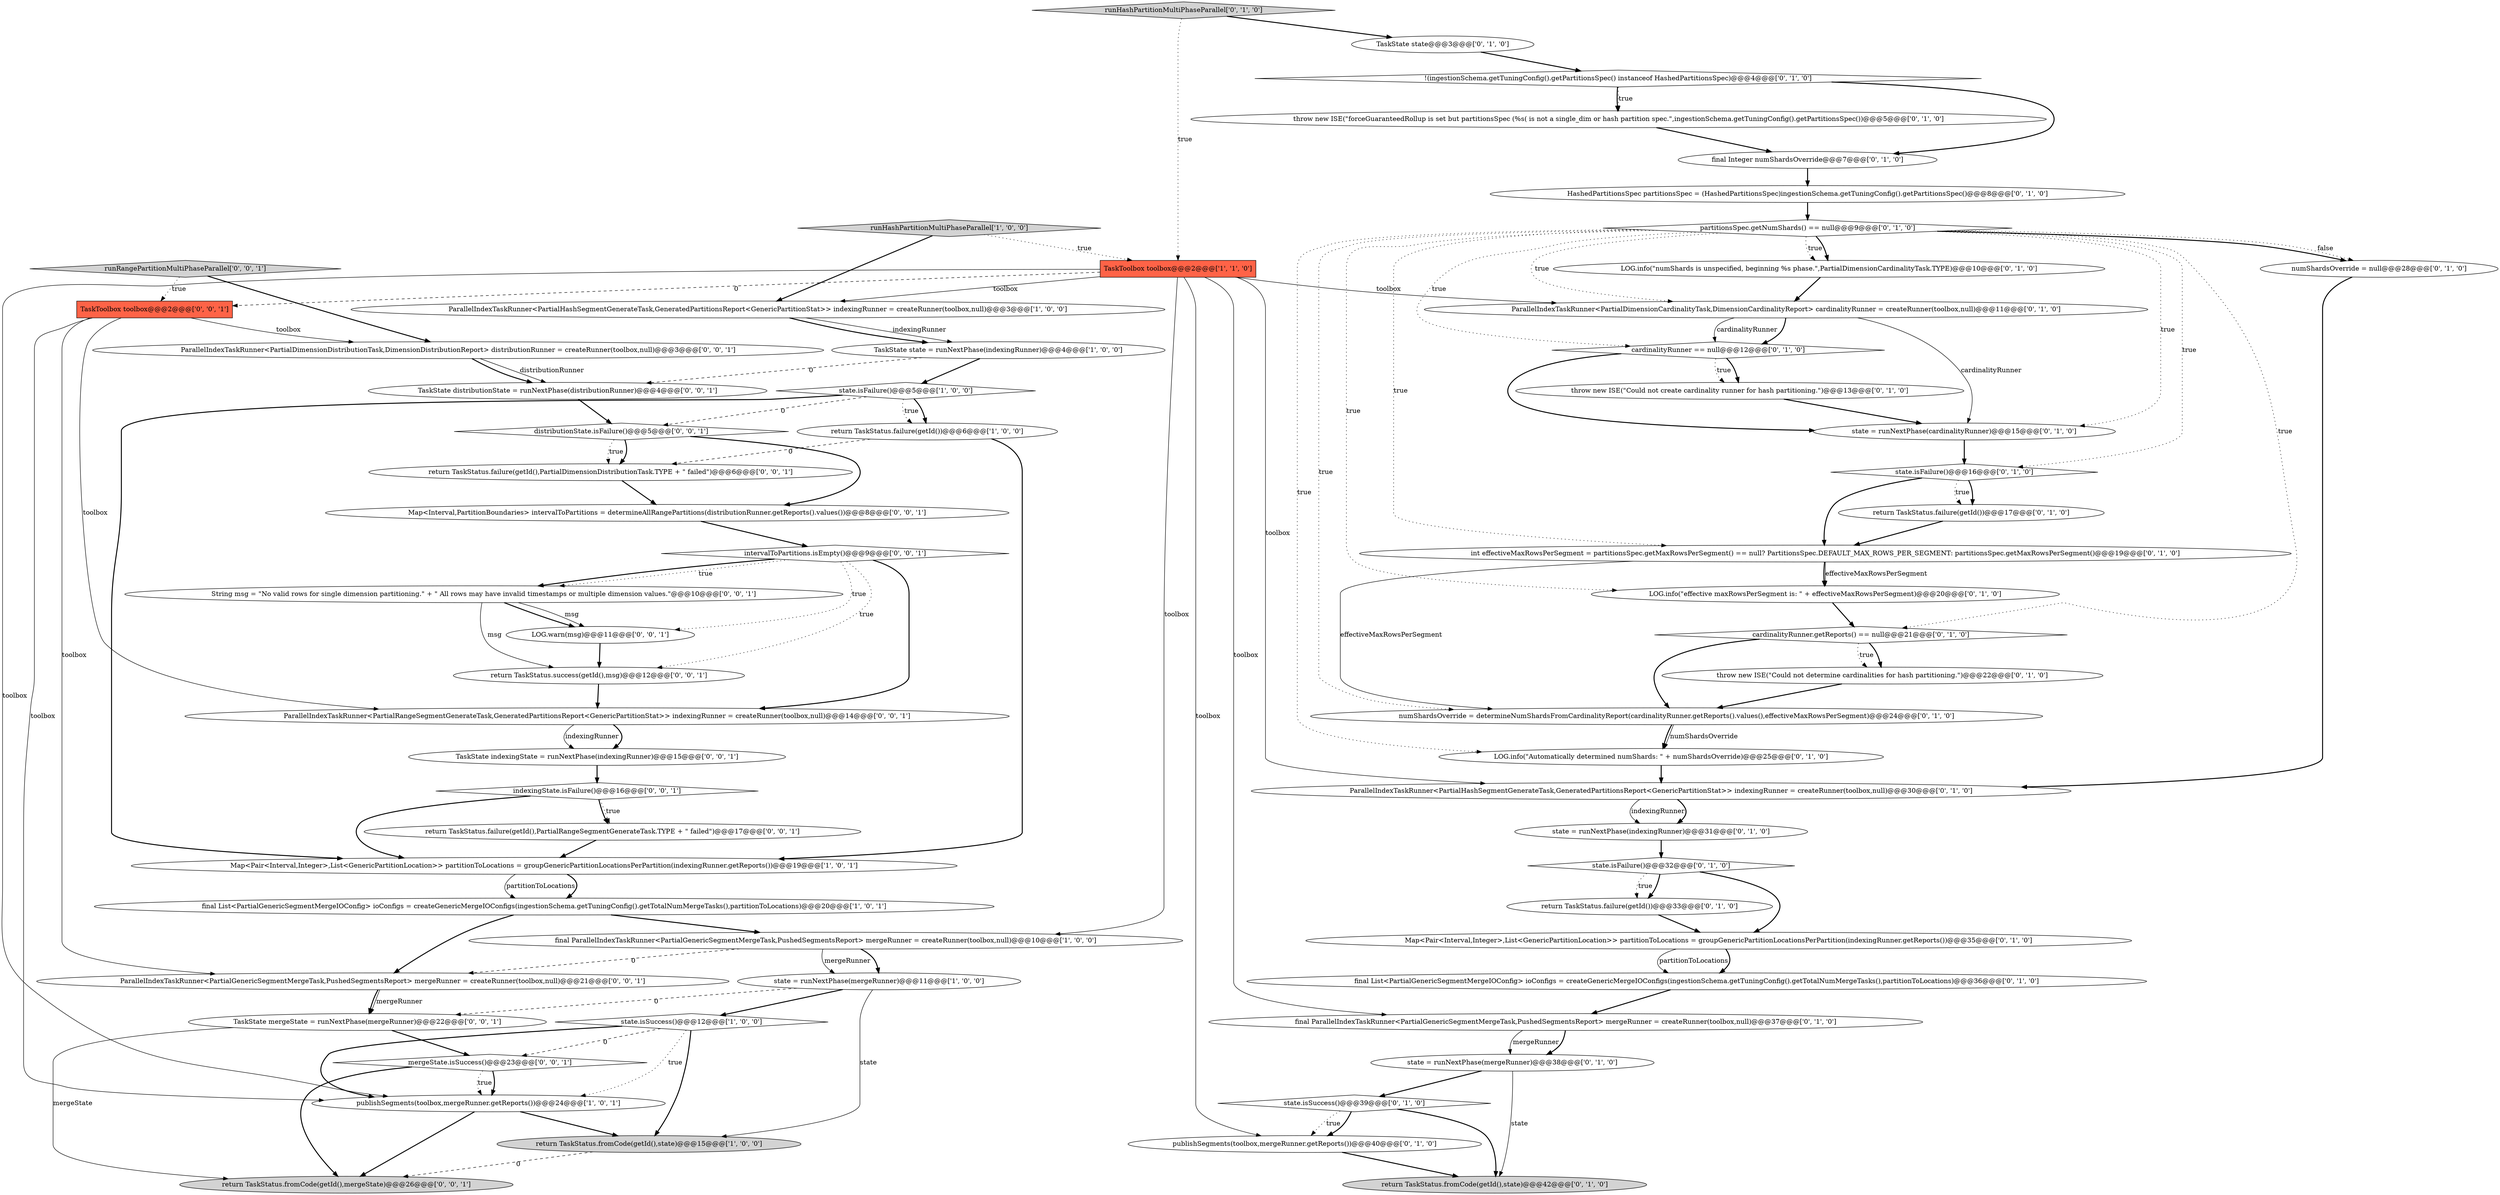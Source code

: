 digraph {
16 [style = filled, label = "numShardsOverride = determineNumShardsFromCardinalityReport(cardinalityRunner.getReports().values(),effectiveMaxRowsPerSegment)@@@24@@@['0', '1', '0']", fillcolor = white, shape = ellipse image = "AAA1AAABBB2BBB"];
54 [style = filled, label = "ParallelIndexTaskRunner<PartialGenericSegmentMergeTask,PushedSegmentsReport> mergeRunner = createRunner(toolbox,null)@@@21@@@['0', '0', '1']", fillcolor = white, shape = ellipse image = "AAA0AAABBB3BBB"];
14 [style = filled, label = "return TaskStatus.failure(getId())@@@17@@@['0', '1', '0']", fillcolor = white, shape = ellipse image = "AAA0AAABBB2BBB"];
3 [style = filled, label = "runHashPartitionMultiPhaseParallel['1', '0', '0']", fillcolor = lightgray, shape = diamond image = "AAA0AAABBB1BBB"];
26 [style = filled, label = "Map<Pair<Interval,Integer>,List<GenericPartitionLocation>> partitionToLocations = groupGenericPartitionLocationsPerPartition(indexingRunner.getReports())@@@35@@@['0', '1', '0']", fillcolor = white, shape = ellipse image = "AAA0AAABBB2BBB"];
49 [style = filled, label = "TaskState indexingState = runNextPhase(indexingRunner)@@@15@@@['0', '0', '1']", fillcolor = white, shape = ellipse image = "AAA0AAABBB3BBB"];
62 [style = filled, label = "TaskState mergeState = runNextPhase(mergeRunner)@@@22@@@['0', '0', '1']", fillcolor = white, shape = ellipse image = "AAA0AAABBB3BBB"];
0 [style = filled, label = "state.isFailure()@@@5@@@['1', '0', '0']", fillcolor = white, shape = diamond image = "AAA0AAABBB1BBB"];
53 [style = filled, label = "distributionState.isFailure()@@@5@@@['0', '0', '1']", fillcolor = white, shape = diamond image = "AAA0AAABBB3BBB"];
10 [style = filled, label = "publishSegments(toolbox,mergeRunner.getReports())@@@24@@@['1', '0', '1']", fillcolor = white, shape = ellipse image = "AAA0AAABBB1BBB"];
8 [style = filled, label = "Map<Pair<Interval,Integer>,List<GenericPartitionLocation>> partitionToLocations = groupGenericPartitionLocationsPerPartition(indexingRunner.getReports())@@@19@@@['1', '0', '1']", fillcolor = white, shape = ellipse image = "AAA0AAABBB1BBB"];
17 [style = filled, label = "ParallelIndexTaskRunner<PartialHashSegmentGenerateTask,GeneratedPartitionsReport<GenericPartitionStat>> indexingRunner = createRunner(toolbox,null)@@@30@@@['0', '1', '0']", fillcolor = white, shape = ellipse image = "AAA1AAABBB2BBB"];
40 [style = filled, label = "throw new ISE(\"Could not create cardinality runner for hash partitioning.\")@@@13@@@['0', '1', '0']", fillcolor = white, shape = ellipse image = "AAA1AAABBB2BBB"];
35 [style = filled, label = "state = runNextPhase(mergeRunner)@@@38@@@['0', '1', '0']", fillcolor = white, shape = ellipse image = "AAA0AAABBB2BBB"];
22 [style = filled, label = "state = runNextPhase(cardinalityRunner)@@@15@@@['0', '1', '0']", fillcolor = white, shape = ellipse image = "AAA1AAABBB2BBB"];
4 [style = filled, label = "ParallelIndexTaskRunner<PartialHashSegmentGenerateTask,GeneratedPartitionsReport<GenericPartitionStat>> indexingRunner = createRunner(toolbox,null)@@@3@@@['1', '0', '0']", fillcolor = white, shape = ellipse image = "AAA0AAABBB1BBB"];
48 [style = filled, label = "intervalToPartitions.isEmpty()@@@9@@@['0', '0', '1']", fillcolor = white, shape = diamond image = "AAA0AAABBB3BBB"];
9 [style = filled, label = "state.isSuccess()@@@12@@@['1', '0', '0']", fillcolor = white, shape = diamond image = "AAA0AAABBB1BBB"];
24 [style = filled, label = "state.isSuccess()@@@39@@@['0', '1', '0']", fillcolor = white, shape = diamond image = "AAA0AAABBB2BBB"];
11 [style = filled, label = "return TaskStatus.failure(getId())@@@6@@@['1', '0', '0']", fillcolor = white, shape = ellipse image = "AAA0AAABBB1BBB"];
52 [style = filled, label = "TaskState distributionState = runNextPhase(distributionRunner)@@@4@@@['0', '0', '1']", fillcolor = white, shape = ellipse image = "AAA0AAABBB3BBB"];
6 [style = filled, label = "final List<PartialGenericSegmentMergeIOConfig> ioConfigs = createGenericMergeIOConfigs(ingestionSchema.getTuningConfig().getTotalNumMergeTasks(),partitionToLocations)@@@20@@@['1', '0', '1']", fillcolor = white, shape = ellipse image = "AAA0AAABBB1BBB"];
46 [style = filled, label = "mergeState.isSuccess()@@@23@@@['0', '0', '1']", fillcolor = white, shape = diamond image = "AAA0AAABBB3BBB"];
59 [style = filled, label = "return TaskStatus.fromCode(getId(),mergeState)@@@26@@@['0', '0', '1']", fillcolor = lightgray, shape = ellipse image = "AAA0AAABBB3BBB"];
44 [style = filled, label = "ParallelIndexTaskRunner<PartialDimensionCardinalityTask,DimensionCardinalityReport> cardinalityRunner = createRunner(toolbox,null)@@@11@@@['0', '1', '0']", fillcolor = white, shape = ellipse image = "AAA1AAABBB2BBB"];
20 [style = filled, label = "LOG.info(\"Automatically determined numShards: \" + numShardsOverride)@@@25@@@['0', '1', '0']", fillcolor = white, shape = ellipse image = "AAA1AAABBB2BBB"];
39 [style = filled, label = "runHashPartitionMultiPhaseParallel['0', '1', '0']", fillcolor = lightgray, shape = diamond image = "AAA0AAABBB2BBB"];
1 [style = filled, label = "return TaskStatus.fromCode(getId(),state)@@@15@@@['1', '0', '0']", fillcolor = lightgray, shape = ellipse image = "AAA0AAABBB1BBB"];
37 [style = filled, label = "cardinalityRunner == null@@@12@@@['0', '1', '0']", fillcolor = white, shape = diamond image = "AAA1AAABBB2BBB"];
32 [style = filled, label = "final ParallelIndexTaskRunner<PartialGenericSegmentMergeTask,PushedSegmentsReport> mergeRunner = createRunner(toolbox,null)@@@37@@@['0', '1', '0']", fillcolor = white, shape = ellipse image = "AAA0AAABBB2BBB"];
29 [style = filled, label = "return TaskStatus.fromCode(getId(),state)@@@42@@@['0', '1', '0']", fillcolor = lightgray, shape = ellipse image = "AAA0AAABBB2BBB"];
31 [style = filled, label = "HashedPartitionsSpec partitionsSpec = (HashedPartitionsSpec)ingestionSchema.getTuningConfig().getPartitionsSpec()@@@8@@@['0', '1', '0']", fillcolor = white, shape = ellipse image = "AAA1AAABBB2BBB"];
38 [style = filled, label = "!(ingestionSchema.getTuningConfig().getPartitionsSpec() instanceof HashedPartitionsSpec)@@@4@@@['0', '1', '0']", fillcolor = white, shape = diamond image = "AAA0AAABBB2BBB"];
51 [style = filled, label = "indexingState.isFailure()@@@16@@@['0', '0', '1']", fillcolor = white, shape = diamond image = "AAA0AAABBB3BBB"];
25 [style = filled, label = "state = runNextPhase(indexingRunner)@@@31@@@['0', '1', '0']", fillcolor = white, shape = ellipse image = "AAA1AAABBB2BBB"];
58 [style = filled, label = "ParallelIndexTaskRunner<PartialRangeSegmentGenerateTask,GeneratedPartitionsReport<GenericPartitionStat>> indexingRunner = createRunner(toolbox,null)@@@14@@@['0', '0', '1']", fillcolor = white, shape = ellipse image = "AAA0AAABBB3BBB"];
5 [style = filled, label = "TaskState state = runNextPhase(indexingRunner)@@@4@@@['1', '0', '0']", fillcolor = white, shape = ellipse image = "AAA0AAABBB1BBB"];
13 [style = filled, label = "return TaskStatus.failure(getId())@@@33@@@['0', '1', '0']", fillcolor = white, shape = ellipse image = "AAA1AAABBB2BBB"];
19 [style = filled, label = "state.isFailure()@@@32@@@['0', '1', '0']", fillcolor = white, shape = diamond image = "AAA1AAABBB2BBB"];
61 [style = filled, label = "runRangePartitionMultiPhaseParallel['0', '0', '1']", fillcolor = lightgray, shape = diamond image = "AAA0AAABBB3BBB"];
27 [style = filled, label = "LOG.info(\"effective maxRowsPerSegment is: \" + effectiveMaxRowsPerSegment)@@@20@@@['0', '1', '0']", fillcolor = white, shape = ellipse image = "AAA1AAABBB2BBB"];
34 [style = filled, label = "throw new ISE(\"forceGuaranteedRollup is set but partitionsSpec (%s( is not a single_dim or hash partition spec.\",ingestionSchema.getTuningConfig().getPartitionsSpec())@@@5@@@['0', '1', '0']", fillcolor = white, shape = ellipse image = "AAA1AAABBB2BBB"];
23 [style = filled, label = "LOG.info(\"numShards is unspecified, beginning %s phase.\",PartialDimensionCardinalityTask.TYPE)@@@10@@@['0', '1', '0']", fillcolor = white, shape = ellipse image = "AAA1AAABBB2BBB"];
41 [style = filled, label = "publishSegments(toolbox,mergeRunner.getReports())@@@40@@@['0', '1', '0']", fillcolor = white, shape = ellipse image = "AAA0AAABBB2BBB"];
50 [style = filled, label = "return TaskStatus.failure(getId(),PartialRangeSegmentGenerateTask.TYPE + \" failed\")@@@17@@@['0', '0', '1']", fillcolor = white, shape = ellipse image = "AAA0AAABBB3BBB"];
56 [style = filled, label = "LOG.warn(msg)@@@11@@@['0', '0', '1']", fillcolor = white, shape = ellipse image = "AAA0AAABBB3BBB"];
28 [style = filled, label = "state.isFailure()@@@16@@@['0', '1', '0']", fillcolor = white, shape = diamond image = "AAA0AAABBB2BBB"];
47 [style = filled, label = "TaskToolbox toolbox@@@2@@@['0', '0', '1']", fillcolor = tomato, shape = box image = "AAA0AAABBB3BBB"];
18 [style = filled, label = "numShardsOverride = null@@@28@@@['0', '1', '0']", fillcolor = white, shape = ellipse image = "AAA1AAABBB2BBB"];
43 [style = filled, label = "final Integer numShardsOverride@@@7@@@['0', '1', '0']", fillcolor = white, shape = ellipse image = "AAA1AAABBB2BBB"];
2 [style = filled, label = "state = runNextPhase(mergeRunner)@@@11@@@['1', '0', '0']", fillcolor = white, shape = ellipse image = "AAA0AAABBB1BBB"];
55 [style = filled, label = "Map<Interval,PartitionBoundaries> intervalToPartitions = determineAllRangePartitions(distributionRunner.getReports().values())@@@8@@@['0', '0', '1']", fillcolor = white, shape = ellipse image = "AAA0AAABBB3BBB"];
57 [style = filled, label = "return TaskStatus.failure(getId(),PartialDimensionDistributionTask.TYPE + \" failed\")@@@6@@@['0', '0', '1']", fillcolor = white, shape = ellipse image = "AAA0AAABBB3BBB"];
33 [style = filled, label = "int effectiveMaxRowsPerSegment = partitionsSpec.getMaxRowsPerSegment() == null? PartitionsSpec.DEFAULT_MAX_ROWS_PER_SEGMENT: partitionsSpec.getMaxRowsPerSegment()@@@19@@@['0', '1', '0']", fillcolor = white, shape = ellipse image = "AAA1AAABBB2BBB"];
60 [style = filled, label = "return TaskStatus.success(getId(),msg)@@@12@@@['0', '0', '1']", fillcolor = white, shape = ellipse image = "AAA0AAABBB3BBB"];
7 [style = filled, label = "TaskToolbox toolbox@@@2@@@['1', '1', '0']", fillcolor = tomato, shape = box image = "AAA0AAABBB1BBB"];
15 [style = filled, label = "final List<PartialGenericSegmentMergeIOConfig> ioConfigs = createGenericMergeIOConfigs(ingestionSchema.getTuningConfig().getTotalNumMergeTasks(),partitionToLocations)@@@36@@@['0', '1', '0']", fillcolor = white, shape = ellipse image = "AAA0AAABBB2BBB"];
63 [style = filled, label = "ParallelIndexTaskRunner<PartialDimensionDistributionTask,DimensionDistributionReport> distributionRunner = createRunner(toolbox,null)@@@3@@@['0', '0', '1']", fillcolor = white, shape = ellipse image = "AAA0AAABBB3BBB"];
42 [style = filled, label = "throw new ISE(\"Could not determine cardinalities for hash partitioning.\")@@@22@@@['0', '1', '0']", fillcolor = white, shape = ellipse image = "AAA1AAABBB2BBB"];
21 [style = filled, label = "partitionsSpec.getNumShards() == null@@@9@@@['0', '1', '0']", fillcolor = white, shape = diamond image = "AAA1AAABBB2BBB"];
36 [style = filled, label = "TaskState state@@@3@@@['0', '1', '0']", fillcolor = white, shape = ellipse image = "AAA0AAABBB2BBB"];
12 [style = filled, label = "final ParallelIndexTaskRunner<PartialGenericSegmentMergeTask,PushedSegmentsReport> mergeRunner = createRunner(toolbox,null)@@@10@@@['1', '0', '0']", fillcolor = white, shape = ellipse image = "AAA0AAABBB1BBB"];
45 [style = filled, label = "String msg = \"No valid rows for single dimension partitioning.\" + \" All rows may have invalid timestamps or multiple dimension values.\"@@@10@@@['0', '0', '1']", fillcolor = white, shape = ellipse image = "AAA0AAABBB3BBB"];
30 [style = filled, label = "cardinalityRunner.getReports() == null@@@21@@@['0', '1', '0']", fillcolor = white, shape = diamond image = "AAA1AAABBB2BBB"];
10->59 [style = bold, label=""];
51->50 [style = dotted, label="true"];
53->55 [style = bold, label=""];
25->19 [style = bold, label=""];
21->44 [style = dotted, label="true"];
21->22 [style = dotted, label="true"];
62->46 [style = bold, label=""];
0->8 [style = bold, label=""];
12->54 [style = dashed, label="0"];
9->10 [style = dotted, label="true"];
51->8 [style = bold, label=""];
44->37 [style = bold, label=""];
44->37 [style = solid, label="cardinalityRunner"];
48->45 [style = bold, label=""];
21->18 [style = bold, label=""];
22->28 [style = bold, label=""];
27->30 [style = bold, label=""];
1->59 [style = dashed, label="0"];
60->58 [style = bold, label=""];
6->12 [style = bold, label=""];
20->17 [style = bold, label=""];
57->55 [style = bold, label=""];
36->38 [style = bold, label=""];
52->53 [style = bold, label=""];
24->29 [style = bold, label=""];
31->21 [style = bold, label=""];
13->26 [style = bold, label=""];
33->27 [style = bold, label=""];
54->62 [style = solid, label="mergeRunner"];
21->37 [style = dotted, label="true"];
2->62 [style = dashed, label="0"];
4->5 [style = solid, label="indexingRunner"];
38->34 [style = bold, label=""];
45->56 [style = solid, label="msg"];
8->6 [style = solid, label="partitionToLocations"];
30->16 [style = bold, label=""];
0->11 [style = bold, label=""];
21->20 [style = dotted, label="true"];
44->22 [style = solid, label="cardinalityRunner"];
38->43 [style = bold, label=""];
51->50 [style = bold, label=""];
5->52 [style = dashed, label="0"];
39->36 [style = bold, label=""];
7->10 [style = solid, label="toolbox"];
58->49 [style = bold, label=""];
32->35 [style = solid, label="mergeRunner"];
33->27 [style = solid, label="effectiveMaxRowsPerSegment"];
7->12 [style = solid, label="toolbox"];
58->49 [style = solid, label="indexingRunner"];
37->40 [style = bold, label=""];
28->33 [style = bold, label=""];
9->46 [style = dashed, label="0"];
7->32 [style = solid, label="toolbox"];
19->26 [style = bold, label=""];
0->11 [style = dotted, label="true"];
6->54 [style = bold, label=""];
21->27 [style = dotted, label="true"];
46->59 [style = bold, label=""];
15->32 [style = bold, label=""];
3->7 [style = dotted, label="true"];
28->14 [style = bold, label=""];
39->7 [style = dotted, label="true"];
30->42 [style = bold, label=""];
9->10 [style = bold, label=""];
37->40 [style = dotted, label="true"];
38->34 [style = dotted, label="true"];
17->25 [style = solid, label="indexingRunner"];
12->2 [style = bold, label=""];
21->23 [style = dotted, label="true"];
8->6 [style = bold, label=""];
48->58 [style = bold, label=""];
26->15 [style = solid, label="partitionToLocations"];
50->8 [style = bold, label=""];
19->13 [style = bold, label=""];
53->57 [style = bold, label=""];
56->60 [style = bold, label=""];
55->48 [style = bold, label=""];
33->16 [style = solid, label="effectiveMaxRowsPerSegment"];
7->47 [style = dashed, label="0"];
21->30 [style = dotted, label="true"];
10->1 [style = bold, label=""];
2->9 [style = bold, label=""];
26->15 [style = bold, label=""];
7->17 [style = solid, label="toolbox"];
61->47 [style = dotted, label="true"];
7->4 [style = solid, label="toolbox"];
11->8 [style = bold, label=""];
11->57 [style = dashed, label="0"];
35->29 [style = solid, label="state"];
47->63 [style = solid, label="toolbox"];
7->44 [style = solid, label="toolbox"];
54->62 [style = bold, label=""];
37->22 [style = bold, label=""];
28->14 [style = dotted, label="true"];
48->56 [style = dotted, label="true"];
34->43 [style = bold, label=""];
23->44 [style = bold, label=""];
35->24 [style = bold, label=""];
45->56 [style = bold, label=""];
21->16 [style = dotted, label="true"];
21->18 [style = dotted, label="false"];
53->57 [style = dotted, label="true"];
3->4 [style = bold, label=""];
21->28 [style = dotted, label="true"];
42->16 [style = bold, label=""];
16->20 [style = solid, label="numShardsOverride"];
61->63 [style = bold, label=""];
43->31 [style = bold, label=""];
19->13 [style = dotted, label="true"];
63->52 [style = solid, label="distributionRunner"];
12->2 [style = solid, label="mergeRunner"];
7->41 [style = solid, label="toolbox"];
40->22 [style = bold, label=""];
49->51 [style = bold, label=""];
0->53 [style = dashed, label="0"];
4->5 [style = bold, label=""];
47->58 [style = solid, label="toolbox"];
24->41 [style = dotted, label="true"];
45->60 [style = solid, label="msg"];
62->59 [style = solid, label="mergeState"];
63->52 [style = bold, label=""];
46->10 [style = bold, label=""];
5->0 [style = bold, label=""];
32->35 [style = bold, label=""];
24->41 [style = bold, label=""];
41->29 [style = bold, label=""];
47->10 [style = solid, label="toolbox"];
47->54 [style = solid, label="toolbox"];
21->33 [style = dotted, label="true"];
48->60 [style = dotted, label="true"];
14->33 [style = bold, label=""];
2->1 [style = solid, label="state"];
16->20 [style = bold, label=""];
48->45 [style = dotted, label="true"];
18->17 [style = bold, label=""];
21->23 [style = bold, label=""];
9->1 [style = bold, label=""];
17->25 [style = bold, label=""];
46->10 [style = dotted, label="true"];
30->42 [style = dotted, label="true"];
}
